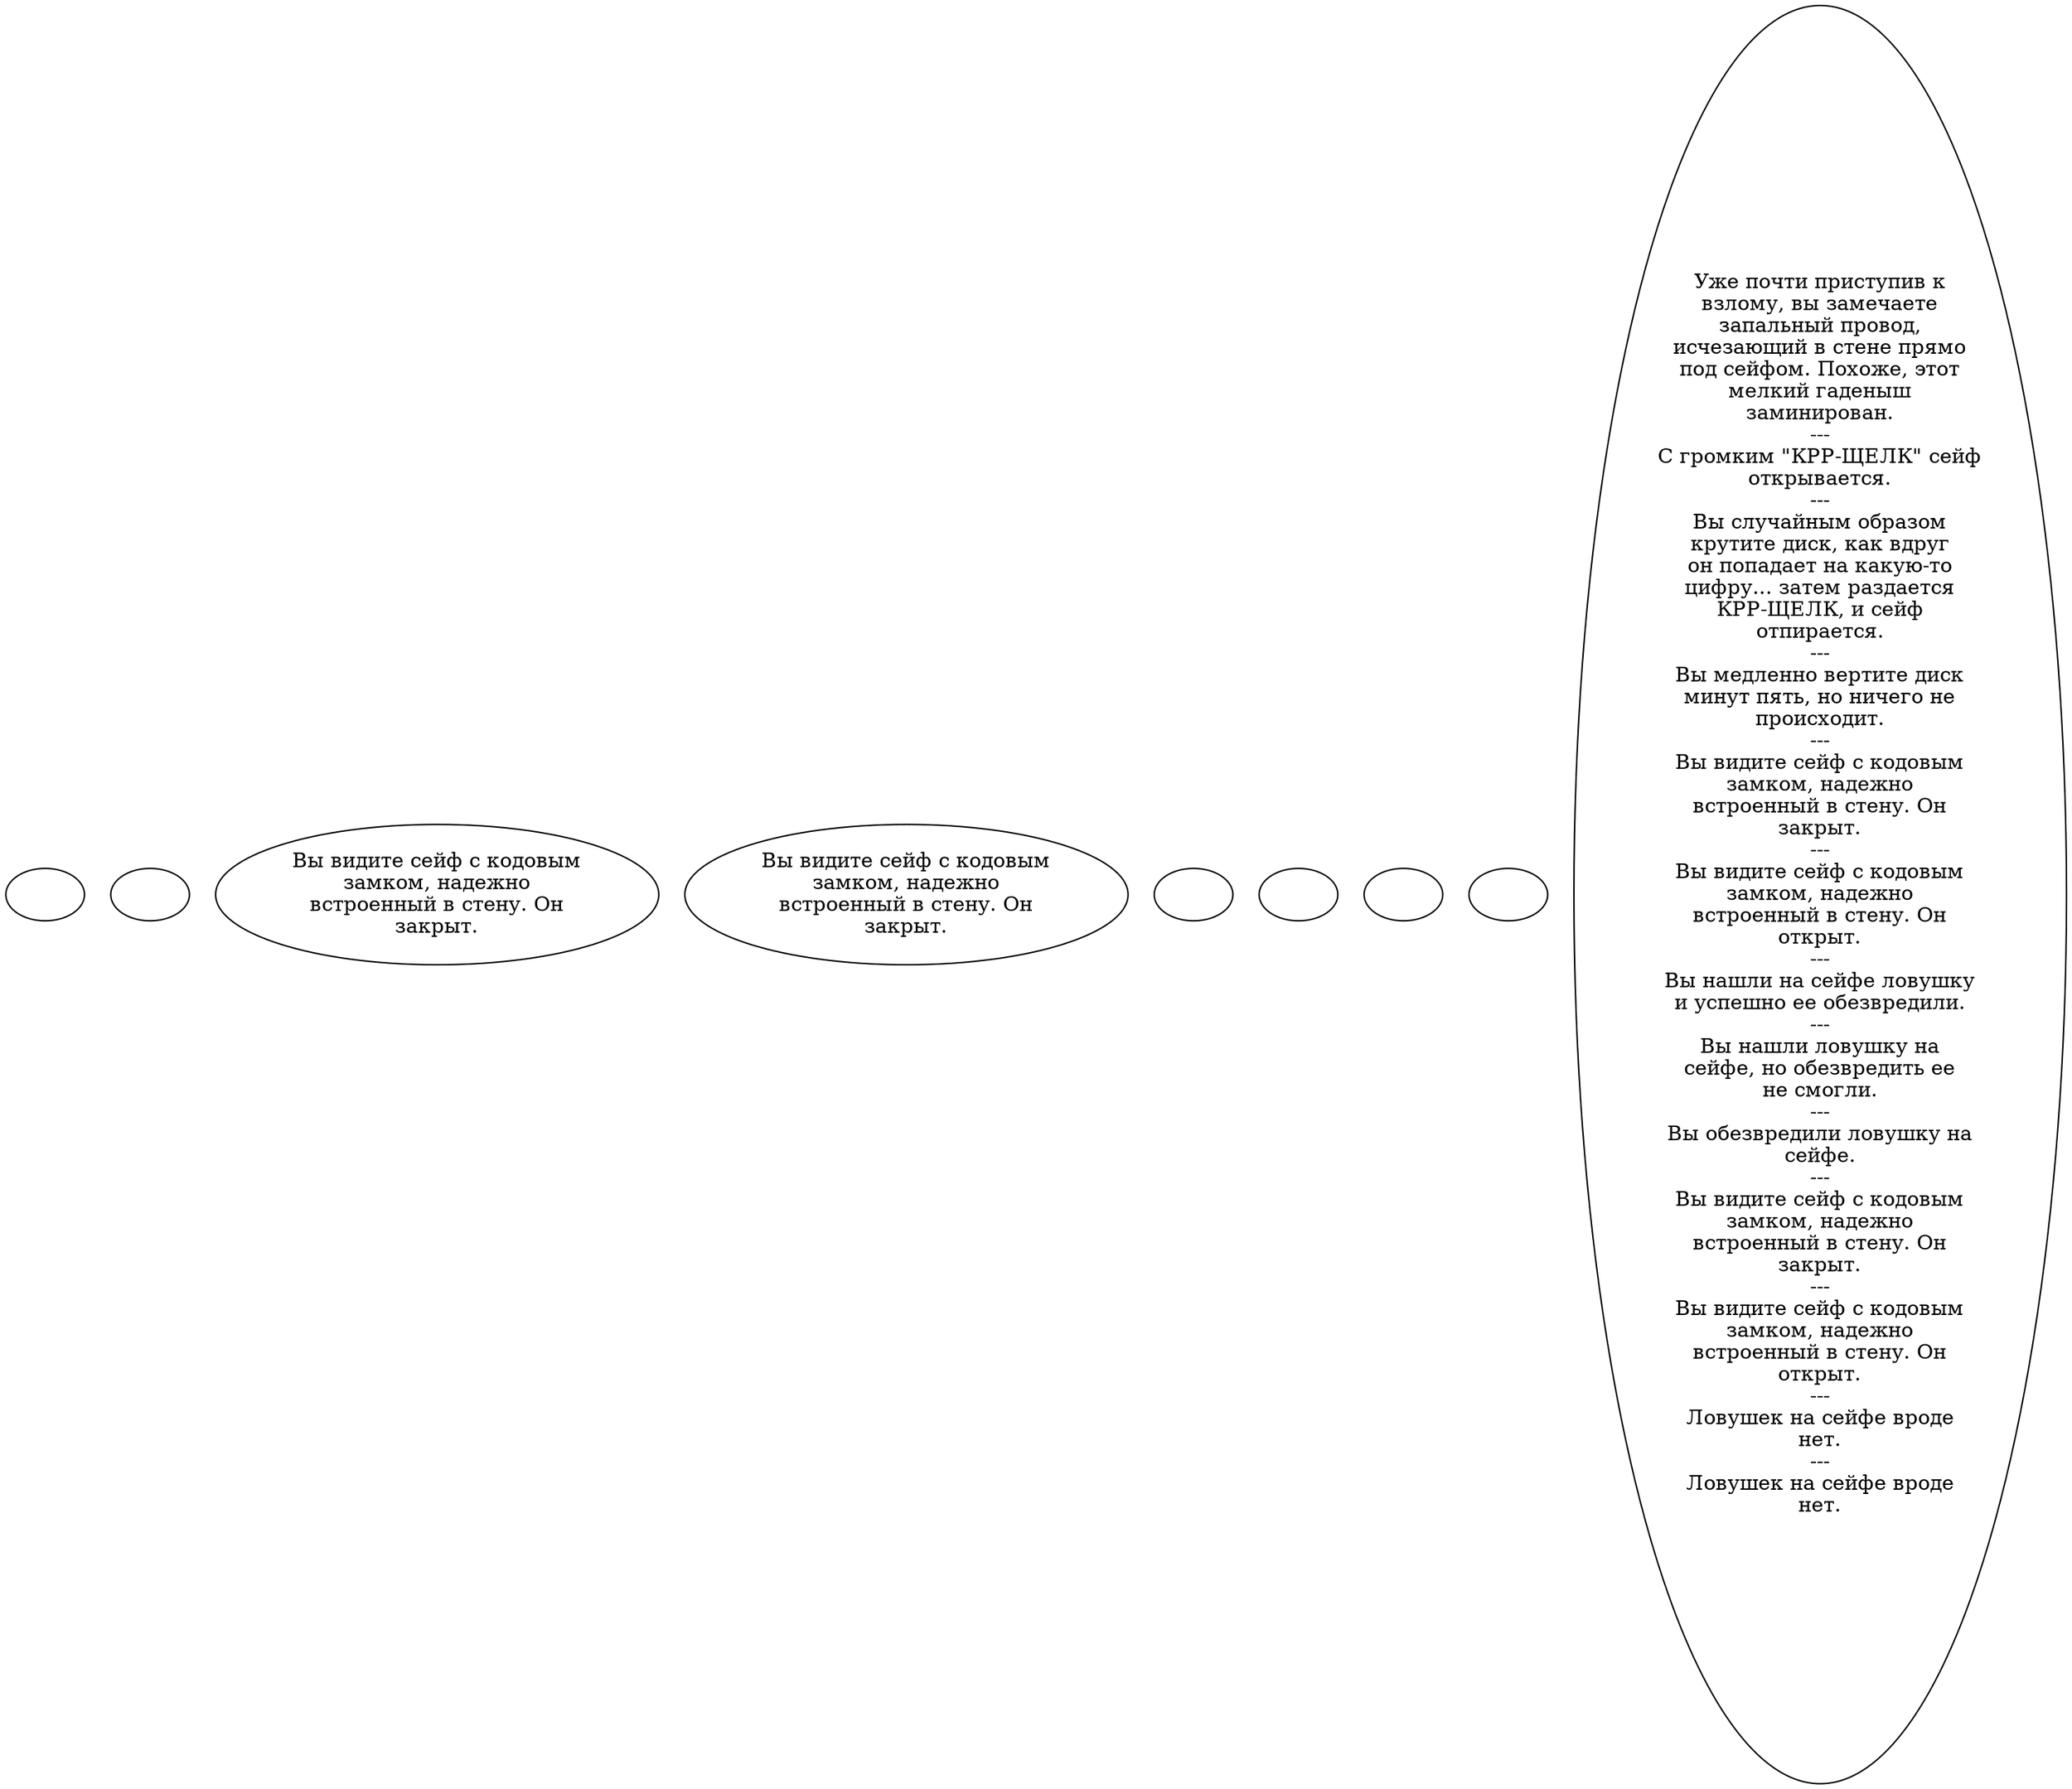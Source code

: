 digraph niOWriSf {
  "start" [style=filled       fillcolor="#FFFFFF"       color="#000000"]
  "start" [label=""]
  "map_enter_p_proc" [style=filled       fillcolor="#FFFFFF"       color="#000000"]
  "map_enter_p_proc" [label=""]
  "look_at_p_proc" [style=filled       fillcolor="#FFFFFF"       color="#000000"]
  "look_at_p_proc" [label="Вы видите сейф с кодовым\nзамком, надежно\nвстроенный в стену. Он\nзакрыт."]
  "description_p_proc" [style=filled       fillcolor="#FFFFFF"       color="#000000"]
  "description_p_proc" [label="Вы видите сейф с кодовым\nзамком, надежно\nвстроенный в стену. Он\nзакрыт."]
  "pickup_p_proc" [style=filled       fillcolor="#FFFFFF"       color="#000000"]
  "pickup_p_proc" [label=""]
  "use_p_proc" [style=filled       fillcolor="#FFFFFF"       color="#000000"]
  "use_p_proc" [label=""]
  "damage_p_proc" [style=filled       fillcolor="#FFFFFF"       color="#000000"]
  "damage_p_proc" [label=""]
  "timed_event_p_proc" [style=filled       fillcolor="#FFFFFF"       color="#000000"]
  "timed_event_p_proc" [label=""]
  "use_skill_on_p_proc" [style=filled       fillcolor="#FFFFFF"       color="#000000"]
  "use_skill_on_p_proc" [label="Уже почти приступив к\nвзлому, вы замечаете\nзапальный провод,\nисчезающий в стене прямо\nпод сейфом. Похоже, этот\nмелкий гаденыш\nзаминирован.\n---\nС громким \"КРР-ЩЕЛК\" сейф\nоткрывается.\n---\nВы случайным образом\nкрутите диск, как вдруг\nон попадает на какую-то\nцифру... затем раздается\nКРР-ЩЕЛК, и сейф\nотпирается.\n---\nВы медленно вертите диск\nминут пять, но ничего не\nпроисходит.\n---\nВы видите сейф с кодовым\nзамком, надежно\nвстроенный в стену. Он\nзакрыт.\n---\nВы видите сейф с кодовым\nзамком, надежно\nвстроенный в стену. Он\nоткрыт.\n---\nВы нашли на сейфе ловушку\nи успешно ее обезвредили.\n---\nВы нашли ловушку на\nсейфе, но обезвредить ее\nне смогли.\n---\nВы обезвредили ловушку на\nсейфе.\n---\nВы видите сейф с кодовым\nзамком, надежно\nвстроенный в стену. Он\nзакрыт.\n---\nВы видите сейф с кодовым\nзамком, надежно\nвстроенный в стену. Он\nоткрыт.\n---\nЛовушек на сейфе вроде\nнет.\n---\nЛовушек на сейфе вроде\nнет."]
}